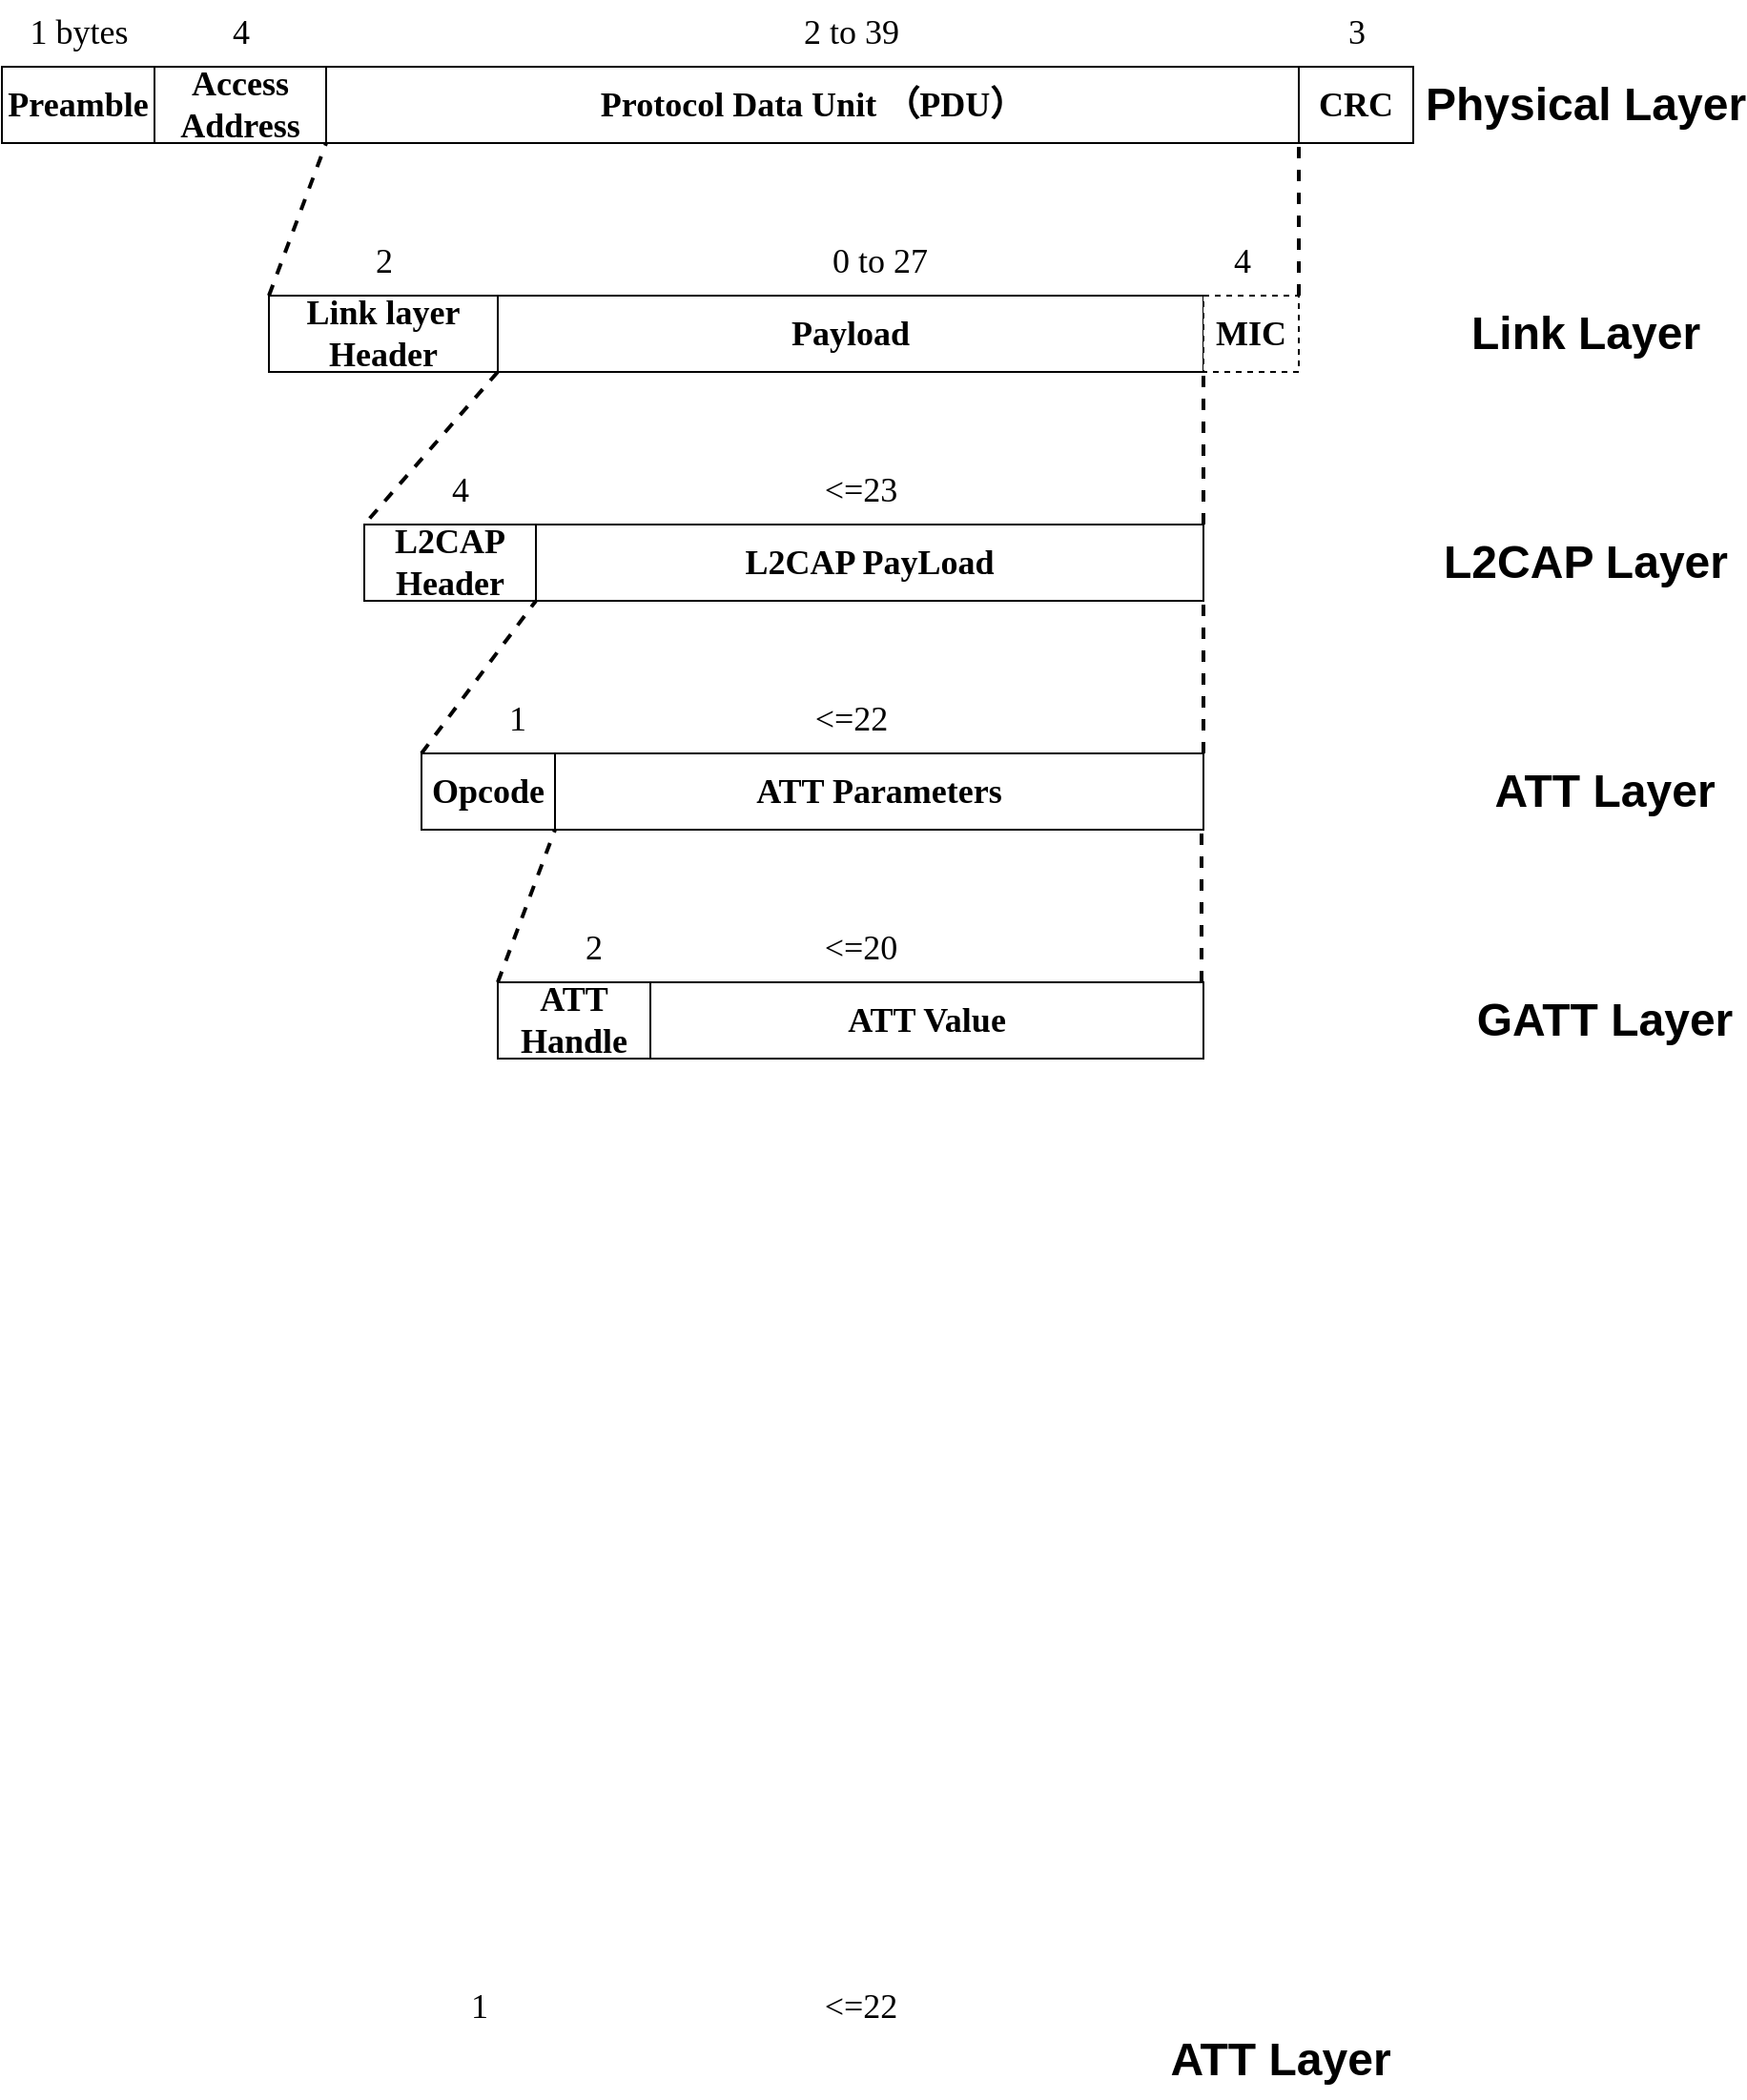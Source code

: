 <mxfile version="14.2.9" type="github">
  <diagram id="mW1CXpkDc4-1F67w80To" name="Page-1">
    <mxGraphModel dx="1422" dy="882" grid="1" gridSize="10" guides="1" tooltips="1" connect="1" arrows="1" fold="1" page="1" pageScale="1" pageWidth="1169" pageHeight="1654" math="0" shadow="0">
      <root>
        <mxCell id="0" />
        <mxCell id="1" parent="0" />
        <mxCell id="yqDNeAxjPuDPZAOG8qcz-44" value="&lt;font face=&quot;Times New Roman&quot;&gt;&lt;span style=&quot;font-size: 18px&quot;&gt;&lt;b&gt;Preamble&lt;/b&gt;&lt;/span&gt;&lt;/font&gt;" style="rounded=0;whiteSpace=wrap;html=1;" vertex="1" parent="1">
          <mxGeometry x="10" y="80" width="80" height="40" as="geometry" />
        </mxCell>
        <mxCell id="yqDNeAxjPuDPZAOG8qcz-45" value="&lt;font face=&quot;Times New Roman&quot;&gt;&lt;span style=&quot;font-size: 18px&quot;&gt;&lt;b&gt;Access Address&lt;/b&gt;&lt;/span&gt;&lt;/font&gt;" style="rounded=0;whiteSpace=wrap;html=1;" vertex="1" parent="1">
          <mxGeometry x="90" y="80" width="90" height="40" as="geometry" />
        </mxCell>
        <mxCell id="yqDNeAxjPuDPZAOG8qcz-46" value="&lt;font face=&quot;Times New Roman&quot;&gt;&lt;span style=&quot;font-size: 18px&quot;&gt;&lt;b&gt;Protocol Data Unit （&lt;/b&gt;&lt;/span&gt;&lt;b style=&quot;font-size: 18px&quot;&gt;PDU）&lt;/b&gt;&lt;/font&gt;" style="rounded=0;whiteSpace=wrap;html=1;" vertex="1" parent="1">
          <mxGeometry x="180" y="80" width="510" height="40" as="geometry" />
        </mxCell>
        <mxCell id="yqDNeAxjPuDPZAOG8qcz-47" value="&lt;font face=&quot;Times New Roman&quot;&gt;&lt;span style=&quot;font-size: 18px&quot;&gt;&lt;b&gt;CRC&lt;/b&gt;&lt;/span&gt;&lt;/font&gt;" style="rounded=0;whiteSpace=wrap;html=1;" vertex="1" parent="1">
          <mxGeometry x="690" y="80" width="60" height="40" as="geometry" />
        </mxCell>
        <mxCell id="yqDNeAxjPuDPZAOG8qcz-48" value="&lt;font face=&quot;Times New Roman&quot; style=&quot;font-size: 18px&quot;&gt;&lt;b&gt;ATT Handle&lt;/b&gt;&lt;/font&gt;" style="rounded=0;whiteSpace=wrap;html=1;" vertex="1" parent="1">
          <mxGeometry x="270" y="560" width="80" height="40" as="geometry" />
        </mxCell>
        <mxCell id="yqDNeAxjPuDPZAOG8qcz-49" value="&lt;font face=&quot;Times New Roman&quot; style=&quot;font-size: 18px&quot;&gt;&lt;b&gt;ATT Value&lt;/b&gt;&lt;/font&gt;" style="rounded=0;whiteSpace=wrap;html=1;" vertex="1" parent="1">
          <mxGeometry x="350" y="560" width="290" height="40" as="geometry" />
        </mxCell>
        <mxCell id="yqDNeAxjPuDPZAOG8qcz-50" value="Physical Layer" style="text;strokeColor=none;fillColor=none;html=1;fontSize=24;fontStyle=1;verticalAlign=middle;align=center;" vertex="1" parent="1">
          <mxGeometry x="790" y="80" width="100" height="40" as="geometry" />
        </mxCell>
        <mxCell id="yqDNeAxjPuDPZAOG8qcz-53" value="GATT Layer" style="text;strokeColor=none;fillColor=none;html=1;fontSize=24;fontStyle=1;verticalAlign=middle;align=center;" vertex="1" parent="1">
          <mxGeometry x="800" y="560" width="100" height="40" as="geometry" />
        </mxCell>
        <mxCell id="yqDNeAxjPuDPZAOG8qcz-54" value="&lt;span style=&quot;font-weight: normal&quot;&gt;&lt;font style=&quot;font-size: 18px&quot; face=&quot;Times New Roman&quot;&gt;1 bytes&lt;/font&gt;&lt;/span&gt;" style="text;strokeColor=none;fillColor=none;html=1;fontSize=24;fontStyle=1;verticalAlign=middle;align=center;" vertex="1" parent="1">
          <mxGeometry x="20" y="50" width="60" height="20" as="geometry" />
        </mxCell>
        <mxCell id="yqDNeAxjPuDPZAOG8qcz-56" value="" style="endArrow=none;dashed=1;html=1;entryX=0;entryY=1;entryDx=0;entryDy=0;strokeWidth=2;exitX=0;exitY=0;exitDx=0;exitDy=0;jumpStyle=none;" edge="1" parent="1" source="yqDNeAxjPuDPZAOG8qcz-73" target="yqDNeAxjPuDPZAOG8qcz-46">
          <mxGeometry width="50" height="50" relative="1" as="geometry">
            <mxPoint x="200" y="200" as="sourcePoint" />
            <mxPoint x="600" y="630" as="targetPoint" />
          </mxGeometry>
        </mxCell>
        <mxCell id="yqDNeAxjPuDPZAOG8qcz-58" value="&lt;span style=&quot;font-weight: normal&quot;&gt;&lt;font style=&quot;font-size: 18px&quot; face=&quot;Times New Roman&quot;&gt;4&lt;/font&gt;&lt;/span&gt;" style="text;strokeColor=none;fillColor=none;html=1;fontSize=24;fontStyle=1;verticalAlign=middle;align=center;" vertex="1" parent="1">
          <mxGeometry x="105" y="50" width="60" height="20" as="geometry" />
        </mxCell>
        <mxCell id="yqDNeAxjPuDPZAOG8qcz-60" value="&lt;font face=&quot;Times New Roman&quot;&gt;&lt;span style=&quot;font-size: 18px&quot;&gt;&lt;b&gt;L2CAP Header&lt;/b&gt;&lt;/span&gt;&lt;/font&gt;" style="rounded=0;whiteSpace=wrap;html=1;" vertex="1" parent="1">
          <mxGeometry x="200" y="320" width="90" height="40" as="geometry" />
        </mxCell>
        <mxCell id="yqDNeAxjPuDPZAOG8qcz-61" value="&lt;font face=&quot;Times New Roman&quot;&gt;&lt;span style=&quot;font-size: 18px&quot;&gt;&lt;b&gt;L2CAP PayLoad&lt;/b&gt;&lt;/span&gt;&lt;/font&gt;" style="rounded=0;whiteSpace=wrap;html=1;" vertex="1" parent="1">
          <mxGeometry x="290" y="320" width="350" height="40" as="geometry" />
        </mxCell>
        <mxCell id="yqDNeAxjPuDPZAOG8qcz-62" value="ATT Layer" style="text;strokeColor=none;fillColor=none;html=1;fontSize=24;fontStyle=1;verticalAlign=middle;align=center;" vertex="1" parent="1">
          <mxGeometry x="800" y="440" width="100" height="40" as="geometry" />
        </mxCell>
        <mxCell id="yqDNeAxjPuDPZAOG8qcz-63" value="" style="endArrow=none;dashed=1;html=1;strokeWidth=2;entryX=0;entryY=1;entryDx=0;entryDy=0;" edge="1" parent="1" target="yqDNeAxjPuDPZAOG8qcz-47">
          <mxGeometry width="50" height="50" relative="1" as="geometry">
            <mxPoint x="690" y="200" as="sourcePoint" />
            <mxPoint x="740" y="230" as="targetPoint" />
          </mxGeometry>
        </mxCell>
        <mxCell id="yqDNeAxjPuDPZAOG8qcz-67" value="ATT Layer" style="text;strokeColor=none;fillColor=none;html=1;fontSize=24;fontStyle=1;verticalAlign=middle;align=center;" vertex="1" parent="1">
          <mxGeometry x="630" y="1105" width="100" height="40" as="geometry" />
        </mxCell>
        <mxCell id="yqDNeAxjPuDPZAOG8qcz-69" value="&lt;span style=&quot;font-weight: normal&quot;&gt;&lt;font style=&quot;font-size: 18px&quot; face=&quot;Times New Roman&quot;&gt;1&lt;/font&gt;&lt;/span&gt;" style="text;strokeColor=none;fillColor=none;html=1;fontSize=24;fontStyle=1;verticalAlign=middle;align=center;" vertex="1" parent="1">
          <mxGeometry x="230" y="1085" width="60" height="20" as="geometry" />
        </mxCell>
        <mxCell id="yqDNeAxjPuDPZAOG8qcz-70" value="&lt;span style=&quot;font-weight: 400&quot;&gt;&lt;font style=&quot;font-size: 18px&quot; face=&quot;Times New Roman&quot;&gt;&amp;lt;=22&lt;/font&gt;&lt;/span&gt;" style="text;strokeColor=none;fillColor=none;html=1;fontSize=24;fontStyle=1;verticalAlign=middle;align=center;" vertex="1" parent="1">
          <mxGeometry x="430" y="1085" width="60" height="20" as="geometry" />
        </mxCell>
        <mxCell id="yqDNeAxjPuDPZAOG8qcz-73" value="&lt;font face=&quot;Times New Roman&quot;&gt;&lt;span style=&quot;font-size: 18px&quot;&gt;&lt;b&gt;Link layer Header&lt;/b&gt;&lt;/span&gt;&lt;/font&gt;" style="rounded=0;whiteSpace=wrap;html=1;" vertex="1" parent="1">
          <mxGeometry x="150" y="200" width="120" height="40" as="geometry" />
        </mxCell>
        <mxCell id="yqDNeAxjPuDPZAOG8qcz-74" value="&lt;font face=&quot;Times New Roman&quot;&gt;&lt;span style=&quot;font-size: 18px&quot;&gt;&lt;b&gt;Payload&lt;/b&gt;&lt;/span&gt;&lt;/font&gt;" style="rounded=0;whiteSpace=wrap;html=1;" vertex="1" parent="1">
          <mxGeometry x="270" y="200" width="370" height="40" as="geometry" />
        </mxCell>
        <mxCell id="yqDNeAxjPuDPZAOG8qcz-76" value="&lt;font face=&quot;Times New Roman&quot;&gt;&lt;span style=&quot;font-size: 18px&quot;&gt;&lt;b&gt;MIC&lt;/b&gt;&lt;/span&gt;&lt;/font&gt;" style="rounded=0;whiteSpace=wrap;html=1;dashed=1;" vertex="1" parent="1">
          <mxGeometry x="640" y="200" width="50" height="40" as="geometry" />
        </mxCell>
        <mxCell id="yqDNeAxjPuDPZAOG8qcz-77" value="Link Layer" style="text;strokeColor=none;fillColor=none;html=1;fontSize=24;fontStyle=1;verticalAlign=middle;align=center;" vertex="1" parent="1">
          <mxGeometry x="790" y="200" width="100" height="40" as="geometry" />
        </mxCell>
        <mxCell id="yqDNeAxjPuDPZAOG8qcz-78" value="" style="endArrow=none;dashed=1;html=1;strokeWidth=2;entryX=0;entryY=1;entryDx=0;entryDy=0;exitX=1;exitY=0;exitDx=0;exitDy=0;" edge="1" parent="1" source="yqDNeAxjPuDPZAOG8qcz-61" target="yqDNeAxjPuDPZAOG8qcz-76">
          <mxGeometry width="50" height="50" relative="1" as="geometry">
            <mxPoint x="700" y="210" as="sourcePoint" />
            <mxPoint x="700" y="130" as="targetPoint" />
          </mxGeometry>
        </mxCell>
        <mxCell id="yqDNeAxjPuDPZAOG8qcz-79" value="" style="endArrow=none;dashed=1;html=1;entryX=0;entryY=0;entryDx=0;entryDy=0;strokeWidth=2;exitX=0;exitY=1;exitDx=0;exitDy=0;" edge="1" parent="1" source="yqDNeAxjPuDPZAOG8qcz-74" target="yqDNeAxjPuDPZAOG8qcz-60">
          <mxGeometry width="50" height="50" relative="1" as="geometry">
            <mxPoint x="160" y="210" as="sourcePoint" />
            <mxPoint x="190" y="130" as="targetPoint" />
          </mxGeometry>
        </mxCell>
        <mxCell id="yqDNeAxjPuDPZAOG8qcz-80" value="L2CAP Layer" style="text;strokeColor=none;fillColor=none;html=1;fontSize=24;fontStyle=1;verticalAlign=middle;align=center;" vertex="1" parent="1">
          <mxGeometry x="790" y="330" width="100" height="20" as="geometry" />
        </mxCell>
        <mxCell id="yqDNeAxjPuDPZAOG8qcz-82" value="&lt;font face=&quot;Times New Roman&quot;&gt;&lt;span style=&quot;font-size: 18px&quot;&gt;&lt;b&gt;Opcode&lt;/b&gt;&lt;/span&gt;&lt;/font&gt;" style="rounded=0;whiteSpace=wrap;html=1;" vertex="1" parent="1">
          <mxGeometry x="230" y="440" width="70" height="40" as="geometry" />
        </mxCell>
        <mxCell id="yqDNeAxjPuDPZAOG8qcz-83" value="&lt;font face=&quot;Times New Roman&quot; style=&quot;font-size: 18px&quot;&gt;&lt;b&gt;ATT Parameters&lt;/b&gt;&lt;/font&gt;" style="rounded=0;whiteSpace=wrap;html=1;" vertex="1" parent="1">
          <mxGeometry x="300" y="440" width="340" height="40" as="geometry" />
        </mxCell>
        <mxCell id="yqDNeAxjPuDPZAOG8qcz-84" value="" style="endArrow=none;dashed=1;html=1;strokeWidth=2;entryX=1;entryY=1;entryDx=0;entryDy=0;exitX=1;exitY=0;exitDx=0;exitDy=0;" edge="1" parent="1" source="yqDNeAxjPuDPZAOG8qcz-83" target="yqDNeAxjPuDPZAOG8qcz-61">
          <mxGeometry width="50" height="50" relative="1" as="geometry">
            <mxPoint x="650" y="330" as="sourcePoint" />
            <mxPoint x="650" y="250" as="targetPoint" />
          </mxGeometry>
        </mxCell>
        <mxCell id="yqDNeAxjPuDPZAOG8qcz-85" value="" style="endArrow=none;dashed=1;html=1;entryX=1;entryY=1;entryDx=0;entryDy=0;strokeWidth=2;exitX=0;exitY=0;exitDx=0;exitDy=0;" edge="1" parent="1" source="yqDNeAxjPuDPZAOG8qcz-82" target="yqDNeAxjPuDPZAOG8qcz-60">
          <mxGeometry width="50" height="50" relative="1" as="geometry">
            <mxPoint x="160" y="250" as="sourcePoint" />
            <mxPoint x="300" y="330" as="targetPoint" />
          </mxGeometry>
        </mxCell>
        <mxCell id="yqDNeAxjPuDPZAOG8qcz-86" value="" style="endArrow=none;dashed=1;html=1;entryX=1;entryY=1;entryDx=0;entryDy=0;strokeWidth=2;exitX=0;exitY=0;exitDx=0;exitDy=0;" edge="1" parent="1" source="yqDNeAxjPuDPZAOG8qcz-48" target="yqDNeAxjPuDPZAOG8qcz-82">
          <mxGeometry width="50" height="50" relative="1" as="geometry">
            <mxPoint x="320" y="550" as="sourcePoint" />
            <mxPoint x="300" y="370" as="targetPoint" />
          </mxGeometry>
        </mxCell>
        <mxCell id="yqDNeAxjPuDPZAOG8qcz-87" value="" style="endArrow=none;dashed=1;html=1;strokeWidth=2;entryX=1;entryY=1;entryDx=0;entryDy=0;exitX=1;exitY=0;exitDx=0;exitDy=0;" edge="1" parent="1">
          <mxGeometry width="50" height="50" relative="1" as="geometry">
            <mxPoint x="639" y="560" as="sourcePoint" />
            <mxPoint x="639" y="480" as="targetPoint" />
          </mxGeometry>
        </mxCell>
        <mxCell id="yqDNeAxjPuDPZAOG8qcz-89" value="&lt;span style=&quot;font-weight: normal&quot;&gt;&lt;font style=&quot;font-size: 18px&quot; face=&quot;Times New Roman&quot;&gt;2 to 39&lt;/font&gt;&lt;/span&gt;" style="text;strokeColor=none;fillColor=none;html=1;fontSize=24;fontStyle=1;verticalAlign=middle;align=center;" vertex="1" parent="1">
          <mxGeometry x="425" y="50" width="60" height="20" as="geometry" />
        </mxCell>
        <mxCell id="yqDNeAxjPuDPZAOG8qcz-90" value="&lt;span style=&quot;font-weight: normal&quot;&gt;&lt;font style=&quot;font-size: 18px&quot; face=&quot;Times New Roman&quot;&gt;3&lt;/font&gt;&lt;/span&gt;" style="text;strokeColor=none;fillColor=none;html=1;fontSize=24;fontStyle=1;verticalAlign=middle;align=center;" vertex="1" parent="1">
          <mxGeometry x="690" y="50" width="60" height="20" as="geometry" />
        </mxCell>
        <mxCell id="yqDNeAxjPuDPZAOG8qcz-93" value="&lt;font face=&quot;Times New Roman&quot;&gt;&lt;span style=&quot;font-size: 18px ; font-weight: 400&quot;&gt;2&lt;/span&gt;&lt;/font&gt;" style="text;strokeColor=none;fillColor=none;html=1;fontSize=24;fontStyle=1;verticalAlign=middle;align=center;" vertex="1" parent="1">
          <mxGeometry x="180" y="170" width="60" height="20" as="geometry" />
        </mxCell>
        <mxCell id="yqDNeAxjPuDPZAOG8qcz-94" value="&lt;font face=&quot;Times New Roman&quot;&gt;&lt;span style=&quot;font-size: 18px ; font-weight: 400&quot;&gt;0 to 27&lt;/span&gt;&lt;/font&gt;" style="text;strokeColor=none;fillColor=none;html=1;fontSize=24;fontStyle=1;verticalAlign=middle;align=center;" vertex="1" parent="1">
          <mxGeometry x="440" y="170" width="60" height="20" as="geometry" />
        </mxCell>
        <mxCell id="yqDNeAxjPuDPZAOG8qcz-95" value="&lt;font face=&quot;Times New Roman&quot;&gt;&lt;span style=&quot;font-size: 18px ; font-weight: 400&quot;&gt;4&lt;/span&gt;&lt;/font&gt;" style="text;strokeColor=none;fillColor=none;html=1;fontSize=24;fontStyle=1;verticalAlign=middle;align=center;" vertex="1" parent="1">
          <mxGeometry x="630" y="170" width="60" height="20" as="geometry" />
        </mxCell>
        <mxCell id="yqDNeAxjPuDPZAOG8qcz-98" value="&lt;font face=&quot;Times New Roman&quot;&gt;&lt;span style=&quot;font-size: 18px ; font-weight: 400&quot;&gt;4&lt;/span&gt;&lt;/font&gt;" style="text;strokeColor=none;fillColor=none;html=1;fontSize=24;fontStyle=1;verticalAlign=middle;align=center;" vertex="1" parent="1">
          <mxGeometry x="220" y="290" width="60" height="20" as="geometry" />
        </mxCell>
        <mxCell id="yqDNeAxjPuDPZAOG8qcz-99" value="&lt;font face=&quot;Times New Roman&quot;&gt;&lt;span style=&quot;font-size: 18px ; font-weight: 400&quot;&gt;&amp;lt;=20&lt;/span&gt;&lt;/font&gt;" style="text;strokeColor=none;fillColor=none;html=1;fontSize=24;fontStyle=1;verticalAlign=middle;align=center;" vertex="1" parent="1">
          <mxGeometry x="430" y="530" width="60" height="20" as="geometry" />
        </mxCell>
        <mxCell id="yqDNeAxjPuDPZAOG8qcz-100" value="&lt;font face=&quot;Times New Roman&quot;&gt;&lt;span style=&quot;font-size: 18px ; font-weight: 400&quot;&gt;&amp;lt;=23&lt;/span&gt;&lt;/font&gt;" style="text;strokeColor=none;fillColor=none;html=1;fontSize=24;fontStyle=1;verticalAlign=middle;align=center;" vertex="1" parent="1">
          <mxGeometry x="430" y="290" width="60" height="20" as="geometry" />
        </mxCell>
        <mxCell id="yqDNeAxjPuDPZAOG8qcz-101" value="&lt;font face=&quot;Times New Roman&quot;&gt;&lt;span style=&quot;font-size: 18px ; font-weight: 400&quot;&gt;&amp;lt;=22&lt;/span&gt;&lt;/font&gt;" style="text;strokeColor=none;fillColor=none;html=1;fontSize=24;fontStyle=1;verticalAlign=middle;align=center;" vertex="1" parent="1">
          <mxGeometry x="425" y="410" width="60" height="20" as="geometry" />
        </mxCell>
        <mxCell id="yqDNeAxjPuDPZAOG8qcz-102" value="&lt;font face=&quot;Times New Roman&quot;&gt;&lt;span style=&quot;font-size: 18px ; font-weight: 400&quot;&gt;1&lt;/span&gt;&lt;/font&gt;" style="text;strokeColor=none;fillColor=none;html=1;fontSize=24;fontStyle=1;verticalAlign=middle;align=center;" vertex="1" parent="1">
          <mxGeometry x="250" y="410" width="60" height="20" as="geometry" />
        </mxCell>
        <mxCell id="yqDNeAxjPuDPZAOG8qcz-105" value="&lt;font face=&quot;Times New Roman&quot;&gt;&lt;span style=&quot;font-size: 18px ; font-weight: 400&quot;&gt;2&lt;/span&gt;&lt;/font&gt;" style="text;strokeColor=none;fillColor=none;html=1;fontSize=24;fontStyle=1;verticalAlign=middle;align=center;" vertex="1" parent="1">
          <mxGeometry x="290" y="530" width="60" height="20" as="geometry" />
        </mxCell>
      </root>
    </mxGraphModel>
  </diagram>
</mxfile>
